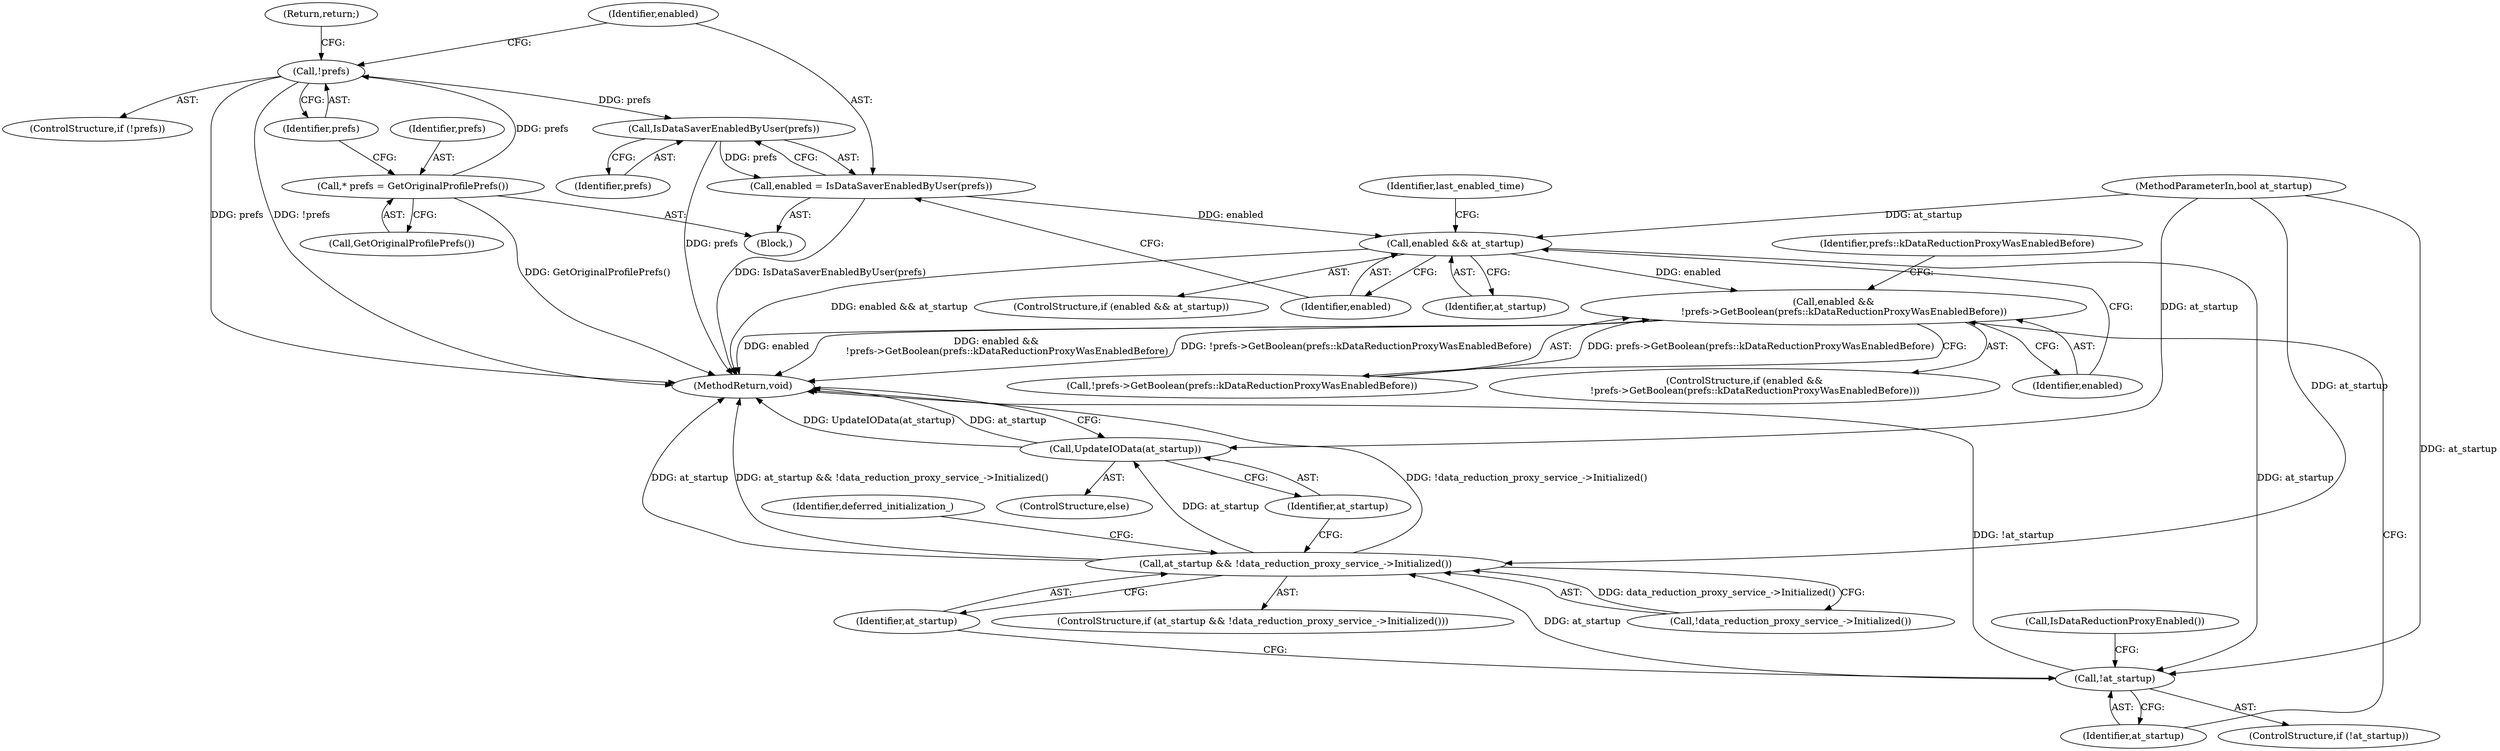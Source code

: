 digraph "0_Chrome_c995d4fe5e96f4d6d4a88b7867279b08e72d2579_9@pointer" {
"1000116" [label="(Call,IsDataSaverEnabledByUser(prefs))"];
"1000110" [label="(Call,!prefs)"];
"1000106" [label="(Call,* prefs = GetOriginalProfilePrefs())"];
"1000114" [label="(Call,enabled = IsDataSaverEnabledByUser(prefs))"];
"1000119" [label="(Call,enabled && at_startup)"];
"1000163" [label="(Call,enabled &&\n       !prefs->GetBoolean(prefs::kDataReductionProxyWasEnabledBefore))"];
"1000174" [label="(Call,!at_startup)"];
"1000192" [label="(Call,at_startup && !data_reduction_proxy_service_->Initialized())"];
"1000200" [label="(Call,UpdateIOData(at_startup))"];
"1000201" [label="(Identifier,at_startup)"];
"1000101" [label="(MethodParameterIn,bool at_startup)"];
"1000110" [label="(Call,!prefs)"];
"1000112" [label="(Return,return;)"];
"1000175" [label="(Identifier,at_startup)"];
"1000193" [label="(Identifier,at_startup)"];
"1000119" [label="(Call,enabled && at_startup)"];
"1000163" [label="(Call,enabled &&\n       !prefs->GetBoolean(prefs::kDataReductionProxyWasEnabledBefore))"];
"1000117" [label="(Identifier,prefs)"];
"1000109" [label="(ControlStructure,if (!prefs))"];
"1000120" [label="(Identifier,enabled)"];
"1000174" [label="(Call,!at_startup)"];
"1000108" [label="(Call,GetOriginalProfilePrefs())"];
"1000170" [label="(Identifier,prefs::kDataReductionProxyWasEnabledBefore)"];
"1000192" [label="(Call,at_startup && !data_reduction_proxy_service_->Initialized())"];
"1000202" [label="(MethodReturn,void)"];
"1000162" [label="(ControlStructure,if (enabled &&\n       !prefs->GetBoolean(prefs::kDataReductionProxyWasEnabledBefore)))"];
"1000200" [label="(Call,UpdateIOData(at_startup))"];
"1000178" [label="(Call,IsDataReductionProxyEnabled())"];
"1000125" [label="(Identifier,last_enabled_time)"];
"1000107" [label="(Identifier,prefs)"];
"1000116" [label="(Call,IsDataSaverEnabledByUser(prefs))"];
"1000164" [label="(Identifier,enabled)"];
"1000173" [label="(ControlStructure,if (!at_startup))"];
"1000118" [label="(ControlStructure,if (enabled && at_startup))"];
"1000165" [label="(Call,!prefs->GetBoolean(prefs::kDataReductionProxyWasEnabledBefore))"];
"1000115" [label="(Identifier,enabled)"];
"1000199" [label="(ControlStructure,else)"];
"1000121" [label="(Identifier,at_startup)"];
"1000114" [label="(Call,enabled = IsDataSaverEnabledByUser(prefs))"];
"1000106" [label="(Call,* prefs = GetOriginalProfilePrefs())"];
"1000194" [label="(Call,!data_reduction_proxy_service_->Initialized())"];
"1000191" [label="(ControlStructure,if (at_startup && !data_reduction_proxy_service_->Initialized()))"];
"1000102" [label="(Block,)"];
"1000111" [label="(Identifier,prefs)"];
"1000197" [label="(Identifier,deferred_initialization_)"];
"1000116" -> "1000114"  [label="AST: "];
"1000116" -> "1000117"  [label="CFG: "];
"1000117" -> "1000116"  [label="AST: "];
"1000114" -> "1000116"  [label="CFG: "];
"1000116" -> "1000202"  [label="DDG: prefs"];
"1000116" -> "1000114"  [label="DDG: prefs"];
"1000110" -> "1000116"  [label="DDG: prefs"];
"1000110" -> "1000109"  [label="AST: "];
"1000110" -> "1000111"  [label="CFG: "];
"1000111" -> "1000110"  [label="AST: "];
"1000112" -> "1000110"  [label="CFG: "];
"1000115" -> "1000110"  [label="CFG: "];
"1000110" -> "1000202"  [label="DDG: !prefs"];
"1000110" -> "1000202"  [label="DDG: prefs"];
"1000106" -> "1000110"  [label="DDG: prefs"];
"1000106" -> "1000102"  [label="AST: "];
"1000106" -> "1000108"  [label="CFG: "];
"1000107" -> "1000106"  [label="AST: "];
"1000108" -> "1000106"  [label="AST: "];
"1000111" -> "1000106"  [label="CFG: "];
"1000106" -> "1000202"  [label="DDG: GetOriginalProfilePrefs()"];
"1000114" -> "1000102"  [label="AST: "];
"1000115" -> "1000114"  [label="AST: "];
"1000120" -> "1000114"  [label="CFG: "];
"1000114" -> "1000202"  [label="DDG: IsDataSaverEnabledByUser(prefs)"];
"1000114" -> "1000119"  [label="DDG: enabled"];
"1000119" -> "1000118"  [label="AST: "];
"1000119" -> "1000120"  [label="CFG: "];
"1000119" -> "1000121"  [label="CFG: "];
"1000120" -> "1000119"  [label="AST: "];
"1000121" -> "1000119"  [label="AST: "];
"1000125" -> "1000119"  [label="CFG: "];
"1000164" -> "1000119"  [label="CFG: "];
"1000119" -> "1000202"  [label="DDG: enabled && at_startup"];
"1000101" -> "1000119"  [label="DDG: at_startup"];
"1000119" -> "1000163"  [label="DDG: enabled"];
"1000119" -> "1000174"  [label="DDG: at_startup"];
"1000163" -> "1000162"  [label="AST: "];
"1000163" -> "1000164"  [label="CFG: "];
"1000163" -> "1000165"  [label="CFG: "];
"1000164" -> "1000163"  [label="AST: "];
"1000165" -> "1000163"  [label="AST: "];
"1000170" -> "1000163"  [label="CFG: "];
"1000175" -> "1000163"  [label="CFG: "];
"1000163" -> "1000202"  [label="DDG: enabled"];
"1000163" -> "1000202"  [label="DDG: enabled &&\n       !prefs->GetBoolean(prefs::kDataReductionProxyWasEnabledBefore)"];
"1000163" -> "1000202"  [label="DDG: !prefs->GetBoolean(prefs::kDataReductionProxyWasEnabledBefore)"];
"1000165" -> "1000163"  [label="DDG: prefs->GetBoolean(prefs::kDataReductionProxyWasEnabledBefore)"];
"1000174" -> "1000173"  [label="AST: "];
"1000174" -> "1000175"  [label="CFG: "];
"1000175" -> "1000174"  [label="AST: "];
"1000178" -> "1000174"  [label="CFG: "];
"1000193" -> "1000174"  [label="CFG: "];
"1000174" -> "1000202"  [label="DDG: !at_startup"];
"1000101" -> "1000174"  [label="DDG: at_startup"];
"1000174" -> "1000192"  [label="DDG: at_startup"];
"1000192" -> "1000191"  [label="AST: "];
"1000192" -> "1000193"  [label="CFG: "];
"1000192" -> "1000194"  [label="CFG: "];
"1000193" -> "1000192"  [label="AST: "];
"1000194" -> "1000192"  [label="AST: "];
"1000197" -> "1000192"  [label="CFG: "];
"1000201" -> "1000192"  [label="CFG: "];
"1000192" -> "1000202"  [label="DDG: !data_reduction_proxy_service_->Initialized()"];
"1000192" -> "1000202"  [label="DDG: at_startup"];
"1000192" -> "1000202"  [label="DDG: at_startup && !data_reduction_proxy_service_->Initialized()"];
"1000101" -> "1000192"  [label="DDG: at_startup"];
"1000194" -> "1000192"  [label="DDG: data_reduction_proxy_service_->Initialized()"];
"1000192" -> "1000200"  [label="DDG: at_startup"];
"1000200" -> "1000199"  [label="AST: "];
"1000200" -> "1000201"  [label="CFG: "];
"1000201" -> "1000200"  [label="AST: "];
"1000202" -> "1000200"  [label="CFG: "];
"1000200" -> "1000202"  [label="DDG: UpdateIOData(at_startup)"];
"1000200" -> "1000202"  [label="DDG: at_startup"];
"1000101" -> "1000200"  [label="DDG: at_startup"];
}

